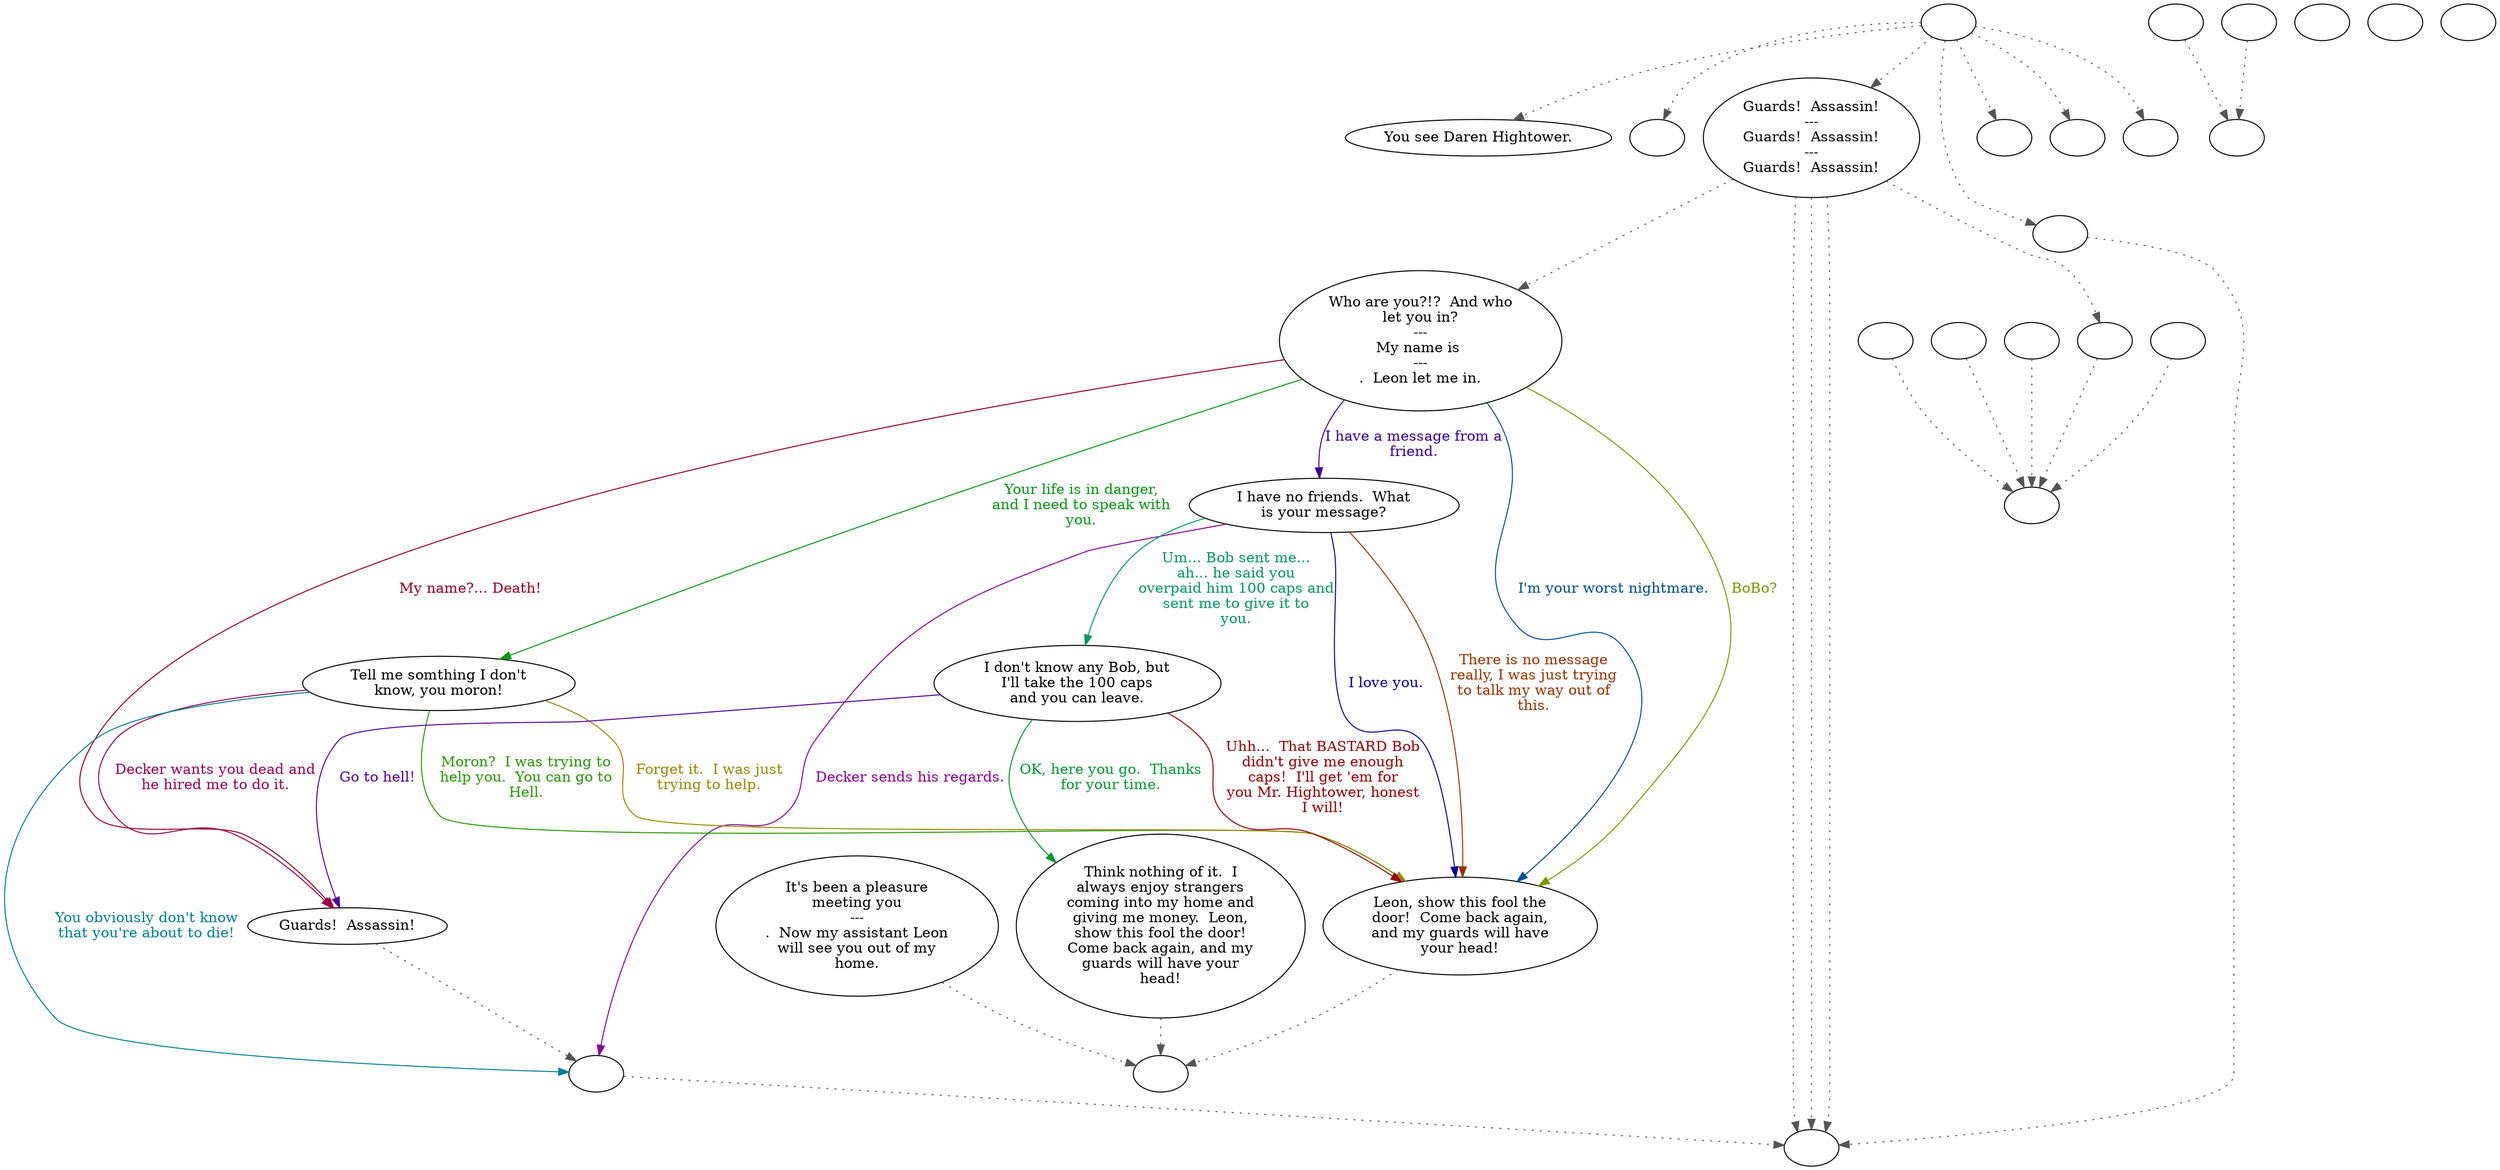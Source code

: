digraph HIGHTOWR {
  "start" [style=filled       fillcolor="#FFFFFF"       color="#000000"]
  "start" -> "look_at_p_proc" [style=dotted color="#555555"]
  "start" -> "pickup_p_proc" [style=dotted color="#555555"]
  "start" -> "talk_p_proc" [style=dotted color="#555555"]
  "start" -> "critter_p_proc" [style=dotted color="#555555"]
  "start" -> "destroy_p_proc" [style=dotted color="#555555"]
  "start" -> "damage_p_proc" [style=dotted color="#555555"]
  "start" -> "combat_p_proc" [style=dotted color="#555555"]
  "start" [label=""]
  "combat" [style=filled       fillcolor="#FFFFFF"       color="#000000"]
  "combat" [label=""]
  "critter_p_proc" [style=filled       fillcolor="#FFFFFF"       color="#000000"]
  "critter_p_proc" -> "combat" [style=dotted color="#555555"]
  "critter_p_proc" [label=""]
  "pickup_p_proc" [style=filled       fillcolor="#FFFFFF"       color="#000000"]
  "pickup_p_proc" [label=""]
  "talk_p_proc" [style=filled       fillcolor="#FFFFFF"       color="#000000"]
  "talk_p_proc" -> "get_reaction" [style=dotted color="#555555"]
  "talk_p_proc" -> "combat" [style=dotted color="#555555"]
  "talk_p_proc" -> "combat" [style=dotted color="#555555"]
  "talk_p_proc" -> "Daren01" [style=dotted color="#555555"]
  "talk_p_proc" -> "combat" [style=dotted color="#555555"]
  "talk_p_proc" [label="Guards!  Assassin!\n---\nGuards!  Assassin!\n---\nGuards!  Assassin!"]
  "destroy_p_proc" [style=filled       fillcolor="#FFFFFF"       color="#000000"]
  "destroy_p_proc" [label=""]
  "look_at_p_proc" [style=filled       fillcolor="#FFFFFF"       color="#000000"]
  "look_at_p_proc" [label="You see Daren Hightower."]
  "damage_p_proc" [style=filled       fillcolor="#FFFFFF"       color="#000000"]
  "damage_p_proc" [label=""]
  "combat_p_proc" [style=filled       fillcolor="#FFFFFF"       color="#000000"]
  "combat_p_proc" [label=""]
  "Daren01" [style=filled       fillcolor="#FFFFFF"       color="#000000"]
  "Daren01" [label="Who are you?!?  And who\nlet you in?\n---\nMy name is \n---\n.  Leon let me in."]
  "Daren01" -> "Daren02" [label="I have a message from a\nfriend." color="#3A0099" fontcolor="#3A0099"]
  "Daren01" -> "Daren03" [label="Your life is in danger,\nand I need to speak with\nyou." color="#00990D" fontcolor="#00990D"]
  "Daren01" -> "Daren07" [label="My name?... Death!" color="#990020" fontcolor="#990020"]
  "Daren01" -> "Daren06" [label="I'm your worst nightmare." color="#004C99" fontcolor="#004C99"]
  "Daren01" -> "Daren06" [label="BoBo?" color="#799900" fontcolor="#799900"]
  "Daren02" [style=filled       fillcolor="#FFFFFF"       color="#000000"]
  "Daren02" [label="I have no friends.  What\nis your message?"]
  "Daren02" -> "DarenCombat" [label="Decker sends his regards." color="#8D0099" fontcolor="#8D0099"]
  "Daren02" -> "Daren05" [label="Um... Bob sent me...\nah... he said you\noverpaid him 100 caps and\nsent me to give it to\nyou." color="#009960" fontcolor="#009960"]
  "Daren02" -> "Daren06" [label="There is no message\nreally, I was just trying\nto talk my way out of\nthis." color="#993300" fontcolor="#993300"]
  "Daren02" -> "Daren06" [label="I love you." color="#070099" fontcolor="#070099"]
  "Daren03" [style=filled       fillcolor="#FFFFFF"       color="#000000"]
  "Daren03" [label="Tell me somthing I don't\nknow, you moron!"]
  "Daren03" -> "Daren06" [label="Moron?  I was trying to\nhelp you.  You can go to\nHell." color="#269900" fontcolor="#269900"]
  "Daren03" -> "Daren07" [label="Decker wants you dead and\nhe hired me to do it." color="#990053" fontcolor="#990053"]
  "Daren03" -> "DarenCombat" [label="You obviously don't know\nthat you're about to die!" color="#007F99" fontcolor="#007F99"]
  "Daren03" -> "Daren06" [label="Forget it.  I was just\ntrying to help." color="#998600" fontcolor="#998600"]
  "Daren04" [style=filled       fillcolor="#FFFFFF"       color="#000000"]
  "Daren04" -> "DarenEndLeon" [style=dotted color="#555555"]
  "Daren04" [label="It's been a pleasure\nmeeting you\n---\n.  Now my assistant Leon\nwill see you out of my\nhome."]
  "Daren05" [style=filled       fillcolor="#FFFFFF"       color="#000000"]
  "Daren05" [label="I don't know any Bob, but\nI'll take the 100 caps\nand you can leave."]
  "Daren05" -> "Daren07" [label="Go to hell!" color="#590099" fontcolor="#590099"]
  "Daren05" -> "Daren05a" [label="OK, here you go.  Thanks\nfor your time." color="#00992D" fontcolor="#00992D"]
  "Daren05" -> "Daren06" [label="Uhh...  That BASTARD Bob\ndidn't give me enough\ncaps!  I'll get 'em for\nyou Mr. Hightower, honest\nI will!" color="#990000" fontcolor="#990000"]
  "Daren05a" [style=filled       fillcolor="#FFFFFF"       color="#000000"]
  "Daren05a" -> "DarenEndLeon" [style=dotted color="#555555"]
  "Daren05a" [label="Think nothing of it.  I\nalways enjoy strangers\ncoming into my home and\ngiving me money.  Leon,\nshow this fool the door!\nCome back again, and my\nguards will have your\nhead!"]
  "Daren06" [style=filled       fillcolor="#FFFFFF"       color="#000000"]
  "Daren06" -> "DarenEndLeon" [style=dotted color="#555555"]
  "Daren06" [label="Leon, show this fool the\ndoor!  Come back again,\nand my guards will have\nyour head!"]
  "Daren07" [style=filled       fillcolor="#FFFFFF"       color="#000000"]
  "Daren07" -> "DarenCombat" [style=dotted color="#555555"]
  "Daren07" [label="Guards!  Assassin!"]
  "DarenCombat" [style=filled       fillcolor="#FFFFFF"       color="#000000"]
  "DarenCombat" -> "combat" [style=dotted color="#555555"]
  "DarenCombat" [label=""]
  "DarenEndLeon" [style=filled       fillcolor="#FFFFFF"       color="#000000"]
  "DarenEndLeon" [label=""]
  "get_reaction" [style=filled       fillcolor="#FFFFFF"       color="#000000"]
  "get_reaction" -> "ReactToLevel" [style=dotted color="#555555"]
  "get_reaction" [label=""]
  "ReactToLevel" [style=filled       fillcolor="#FFFFFF"       color="#000000"]
  "ReactToLevel" [label=""]
  "LevelToReact" [style=filled       fillcolor="#FFFFFF"       color="#000000"]
  "LevelToReact" [label=""]
  "UpReact" [style=filled       fillcolor="#FFFFFF"       color="#000000"]
  "UpReact" -> "ReactToLevel" [style=dotted color="#555555"]
  "UpReact" [label=""]
  "DownReact" [style=filled       fillcolor="#FFFFFF"       color="#000000"]
  "DownReact" -> "ReactToLevel" [style=dotted color="#555555"]
  "DownReact" [label=""]
  "BottomReact" [style=filled       fillcolor="#FFFFFF"       color="#000000"]
  "BottomReact" [label=""]
  "TopReact" [style=filled       fillcolor="#FFFFFF"       color="#000000"]
  "TopReact" [label=""]
  "BigUpReact" [style=filled       fillcolor="#FFFFFF"       color="#000000"]
  "BigUpReact" -> "ReactToLevel" [style=dotted color="#555555"]
  "BigUpReact" [label=""]
  "BigDownReact" [style=filled       fillcolor="#FFFFFF"       color="#000000"]
  "BigDownReact" -> "ReactToLevel" [style=dotted color="#555555"]
  "BigDownReact" [label=""]
  "UpReactLevel" [style=filled       fillcolor="#FFFFFF"       color="#000000"]
  "UpReactLevel" -> "LevelToReact" [style=dotted color="#555555"]
  "UpReactLevel" [label=""]
  "DownReactLevel" [style=filled       fillcolor="#FFFFFF"       color="#000000"]
  "DownReactLevel" -> "LevelToReact" [style=dotted color="#555555"]
  "DownReactLevel" [label=""]
  "Goodbyes" [style=filled       fillcolor="#FFFFFF"       color="#000000"]
  "Goodbyes" [label=""]
}